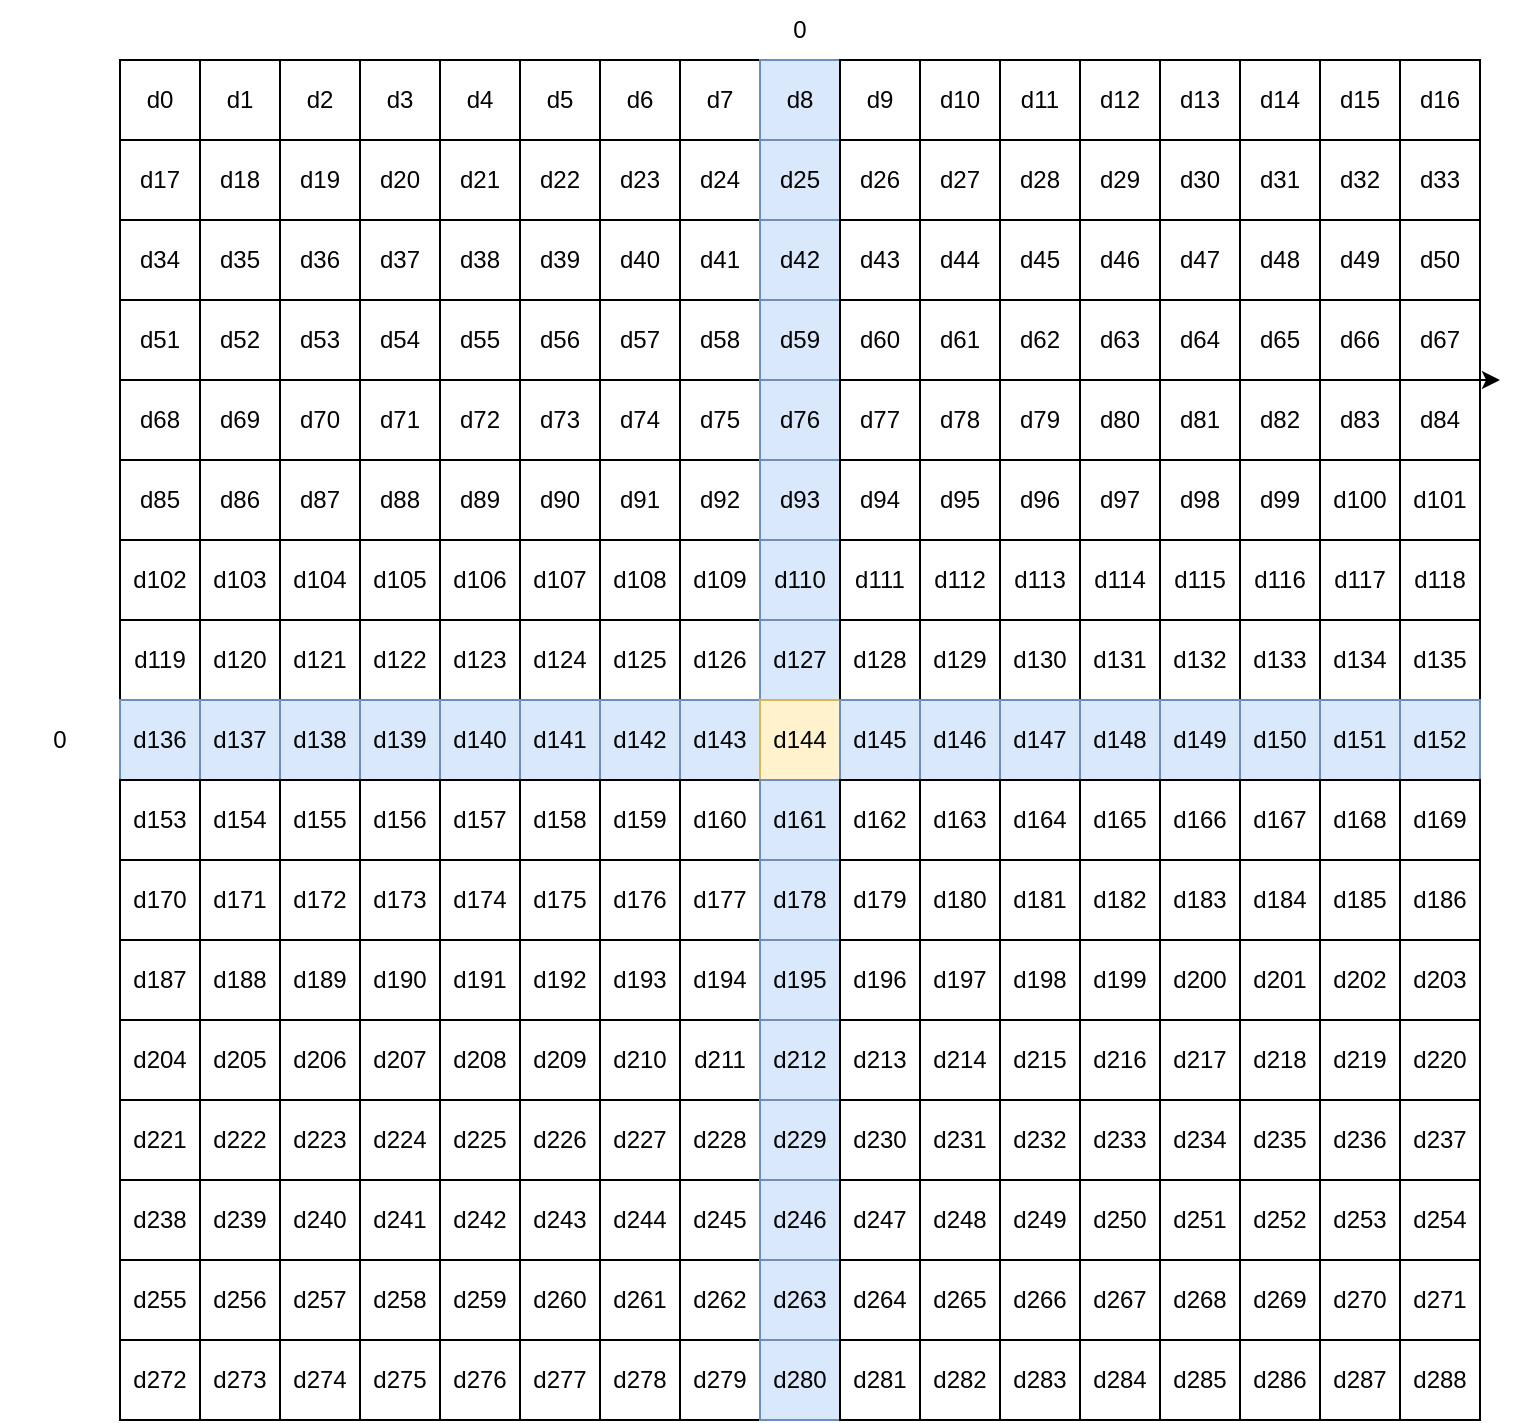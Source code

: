 <mxfile version="25.0.3">
  <diagram name="Page-1" id="iPAVqo4IfgyTHAS5-9vC">
    <mxGraphModel dx="712" dy="765" grid="1" gridSize="10" guides="1" tooltips="1" connect="1" arrows="1" fold="1" page="1" pageScale="1" pageWidth="850" pageHeight="1100" math="0" shadow="0">
      <root>
        <mxCell id="0" />
        <mxCell id="1" parent="0" />
        <mxCell id="4JpqzVYgigg34PEvqqd3-3" value="d0" style="rounded=0;whiteSpace=wrap;html=1;container=0;" vertex="1" parent="1">
          <mxGeometry x="1160" y="360" width="40" height="40" as="geometry" />
        </mxCell>
        <mxCell id="4JpqzVYgigg34PEvqqd3-4" value="d1" style="rounded=0;whiteSpace=wrap;html=1;container=0;" vertex="1" parent="1">
          <mxGeometry x="1200" y="360" width="40" height="40" as="geometry" />
        </mxCell>
        <mxCell id="4JpqzVYgigg34PEvqqd3-5" value="d2" style="rounded=0;whiteSpace=wrap;html=1;container=0;" vertex="1" parent="1">
          <mxGeometry x="1240" y="360" width="40" height="40" as="geometry" />
        </mxCell>
        <mxCell id="4JpqzVYgigg34PEvqqd3-6" value="d3" style="rounded=0;whiteSpace=wrap;html=1;container=0;" vertex="1" parent="1">
          <mxGeometry x="1280" y="360" width="40" height="40" as="geometry" />
        </mxCell>
        <mxCell id="4JpqzVYgigg34PEvqqd3-7" value="d4" style="rounded=0;whiteSpace=wrap;html=1;container=0;" vertex="1" parent="1">
          <mxGeometry x="1320" y="360" width="40" height="40" as="geometry" />
        </mxCell>
        <mxCell id="4JpqzVYgigg34PEvqqd3-8" value="d5" style="rounded=0;whiteSpace=wrap;html=1;container=0;" vertex="1" parent="1">
          <mxGeometry x="1360" y="360" width="40" height="40" as="geometry" />
        </mxCell>
        <mxCell id="4JpqzVYgigg34PEvqqd3-9" value="d6" style="rounded=0;whiteSpace=wrap;html=1;container=0;" vertex="1" parent="1">
          <mxGeometry x="1400" y="360" width="40" height="40" as="geometry" />
        </mxCell>
        <mxCell id="4JpqzVYgigg34PEvqqd3-10" value="d7" style="rounded=0;whiteSpace=wrap;html=1;container=0;" vertex="1" parent="1">
          <mxGeometry x="1440" y="360" width="40" height="40" as="geometry" />
        </mxCell>
        <mxCell id="4JpqzVYgigg34PEvqqd3-11" value="d8" style="rounded=0;whiteSpace=wrap;html=1;container=0;fillColor=#dae8fc;strokeColor=#6c8ebf;" vertex="1" parent="1">
          <mxGeometry x="1480" y="360" width="40" height="40" as="geometry" />
        </mxCell>
        <mxCell id="4JpqzVYgigg34PEvqqd3-12" value="d9" style="rounded=0;whiteSpace=wrap;html=1;container=0;" vertex="1" parent="1">
          <mxGeometry x="1520" y="360" width="40" height="40" as="geometry" />
        </mxCell>
        <mxCell id="4JpqzVYgigg34PEvqqd3-13" value="d10" style="rounded=0;whiteSpace=wrap;html=1;container=0;" vertex="1" parent="1">
          <mxGeometry x="1560" y="360" width="40" height="40" as="geometry" />
        </mxCell>
        <mxCell id="4JpqzVYgigg34PEvqqd3-14" value="d11" style="rounded=0;whiteSpace=wrap;html=1;container=0;" vertex="1" parent="1">
          <mxGeometry x="1600" y="360" width="40" height="40" as="geometry" />
        </mxCell>
        <mxCell id="4JpqzVYgigg34PEvqqd3-15" value="d12" style="rounded=0;whiteSpace=wrap;html=1;container=0;" vertex="1" parent="1">
          <mxGeometry x="1640" y="360" width="40" height="40" as="geometry" />
        </mxCell>
        <mxCell id="4JpqzVYgigg34PEvqqd3-16" value="d13" style="rounded=0;whiteSpace=wrap;html=1;container=0;" vertex="1" parent="1">
          <mxGeometry x="1680" y="360" width="40" height="40" as="geometry" />
        </mxCell>
        <mxCell id="4JpqzVYgigg34PEvqqd3-17" value="d14" style="rounded=0;whiteSpace=wrap;html=1;container=0;" vertex="1" parent="1">
          <mxGeometry x="1720" y="360" width="40" height="40" as="geometry" />
        </mxCell>
        <mxCell id="4JpqzVYgigg34PEvqqd3-18" value="d15" style="rounded=0;whiteSpace=wrap;html=1;container=0;" vertex="1" parent="1">
          <mxGeometry x="1760" y="360" width="40" height="40" as="geometry" />
        </mxCell>
        <mxCell id="4JpqzVYgigg34PEvqqd3-19" value="d16" style="rounded=0;whiteSpace=wrap;html=1;container=0;" vertex="1" parent="1">
          <mxGeometry x="1800" y="360" width="40" height="40" as="geometry" />
        </mxCell>
        <mxCell id="4JpqzVYgigg34PEvqqd3-20" value="d17" style="rounded=0;whiteSpace=wrap;html=1;container=0;" vertex="1" parent="1">
          <mxGeometry x="1160" y="400" width="40" height="40" as="geometry" />
        </mxCell>
        <mxCell id="4JpqzVYgigg34PEvqqd3-21" value="d18" style="rounded=0;whiteSpace=wrap;html=1;container=0;" vertex="1" parent="1">
          <mxGeometry x="1200" y="400" width="40" height="40" as="geometry" />
        </mxCell>
        <mxCell id="4JpqzVYgigg34PEvqqd3-22" value="d19" style="rounded=0;whiteSpace=wrap;html=1;container=0;" vertex="1" parent="1">
          <mxGeometry x="1240" y="400" width="40" height="40" as="geometry" />
        </mxCell>
        <mxCell id="4JpqzVYgigg34PEvqqd3-23" value="d20" style="rounded=0;whiteSpace=wrap;html=1;container=0;" vertex="1" parent="1">
          <mxGeometry x="1280" y="400" width="40" height="40" as="geometry" />
        </mxCell>
        <mxCell id="4JpqzVYgigg34PEvqqd3-24" value="d21" style="rounded=0;whiteSpace=wrap;html=1;container=0;" vertex="1" parent="1">
          <mxGeometry x="1320" y="400" width="40" height="40" as="geometry" />
        </mxCell>
        <mxCell id="4JpqzVYgigg34PEvqqd3-25" value="d22" style="rounded=0;whiteSpace=wrap;html=1;container=0;" vertex="1" parent="1">
          <mxGeometry x="1360" y="400" width="40" height="40" as="geometry" />
        </mxCell>
        <mxCell id="4JpqzVYgigg34PEvqqd3-26" value="d23" style="rounded=0;whiteSpace=wrap;html=1;container=0;" vertex="1" parent="1">
          <mxGeometry x="1400" y="400" width="40" height="40" as="geometry" />
        </mxCell>
        <mxCell id="4JpqzVYgigg34PEvqqd3-27" value="d24" style="rounded=0;whiteSpace=wrap;html=1;container=0;" vertex="1" parent="1">
          <mxGeometry x="1440" y="400" width="40" height="40" as="geometry" />
        </mxCell>
        <mxCell id="4JpqzVYgigg34PEvqqd3-28" value="d25" style="rounded=0;whiteSpace=wrap;html=1;container=0;fillColor=#dae8fc;strokeColor=#6c8ebf;" vertex="1" parent="1">
          <mxGeometry x="1480" y="400" width="40" height="40" as="geometry" />
        </mxCell>
        <mxCell id="4JpqzVYgigg34PEvqqd3-29" value="d26" style="rounded=0;whiteSpace=wrap;html=1;container=0;" vertex="1" parent="1">
          <mxGeometry x="1520" y="400" width="40" height="40" as="geometry" />
        </mxCell>
        <mxCell id="4JpqzVYgigg34PEvqqd3-30" value="d27" style="rounded=0;whiteSpace=wrap;html=1;container=0;" vertex="1" parent="1">
          <mxGeometry x="1560" y="400" width="40" height="40" as="geometry" />
        </mxCell>
        <mxCell id="4JpqzVYgigg34PEvqqd3-31" value="d28" style="rounded=0;whiteSpace=wrap;html=1;container=0;" vertex="1" parent="1">
          <mxGeometry x="1600" y="400" width="40" height="40" as="geometry" />
        </mxCell>
        <mxCell id="4JpqzVYgigg34PEvqqd3-32" value="d29" style="rounded=0;whiteSpace=wrap;html=1;container=0;" vertex="1" parent="1">
          <mxGeometry x="1640" y="400" width="40" height="40" as="geometry" />
        </mxCell>
        <mxCell id="4JpqzVYgigg34PEvqqd3-33" value="d30" style="rounded=0;whiteSpace=wrap;html=1;container=0;" vertex="1" parent="1">
          <mxGeometry x="1680" y="400" width="40" height="40" as="geometry" />
        </mxCell>
        <mxCell id="4JpqzVYgigg34PEvqqd3-34" value="d31" style="rounded=0;whiteSpace=wrap;html=1;container=0;" vertex="1" parent="1">
          <mxGeometry x="1720" y="400" width="40" height="40" as="geometry" />
        </mxCell>
        <mxCell id="4JpqzVYgigg34PEvqqd3-35" value="d32" style="rounded=0;whiteSpace=wrap;html=1;container=0;" vertex="1" parent="1">
          <mxGeometry x="1760" y="400" width="40" height="40" as="geometry" />
        </mxCell>
        <mxCell id="4JpqzVYgigg34PEvqqd3-36" value="d33" style="rounded=0;whiteSpace=wrap;html=1;container=0;" vertex="1" parent="1">
          <mxGeometry x="1800" y="400" width="40" height="40" as="geometry" />
        </mxCell>
        <mxCell id="4JpqzVYgigg34PEvqqd3-37" value="d34" style="rounded=0;whiteSpace=wrap;html=1;container=0;" vertex="1" parent="1">
          <mxGeometry x="1160" y="440" width="40" height="40" as="geometry" />
        </mxCell>
        <mxCell id="4JpqzVYgigg34PEvqqd3-38" value="d35" style="rounded=0;whiteSpace=wrap;html=1;container=0;" vertex="1" parent="1">
          <mxGeometry x="1200" y="440" width="40" height="40" as="geometry" />
        </mxCell>
        <mxCell id="4JpqzVYgigg34PEvqqd3-39" value="d36" style="rounded=0;whiteSpace=wrap;html=1;container=0;" vertex="1" parent="1">
          <mxGeometry x="1240" y="440" width="40" height="40" as="geometry" />
        </mxCell>
        <mxCell id="4JpqzVYgigg34PEvqqd3-40" value="d37" style="rounded=0;whiteSpace=wrap;html=1;container=0;" vertex="1" parent="1">
          <mxGeometry x="1280" y="440" width="40" height="40" as="geometry" />
        </mxCell>
        <mxCell id="4JpqzVYgigg34PEvqqd3-41" value="d38" style="rounded=0;whiteSpace=wrap;html=1;container=0;" vertex="1" parent="1">
          <mxGeometry x="1320" y="440" width="40" height="40" as="geometry" />
        </mxCell>
        <mxCell id="4JpqzVYgigg34PEvqqd3-42" value="d39" style="rounded=0;whiteSpace=wrap;html=1;container=0;" vertex="1" parent="1">
          <mxGeometry x="1360" y="440" width="40" height="40" as="geometry" />
        </mxCell>
        <mxCell id="4JpqzVYgigg34PEvqqd3-43" value="d40" style="rounded=0;whiteSpace=wrap;html=1;container=0;" vertex="1" parent="1">
          <mxGeometry x="1400" y="440" width="40" height="40" as="geometry" />
        </mxCell>
        <mxCell id="4JpqzVYgigg34PEvqqd3-44" value="d41" style="rounded=0;whiteSpace=wrap;html=1;container=0;" vertex="1" parent="1">
          <mxGeometry x="1440" y="440" width="40" height="40" as="geometry" />
        </mxCell>
        <mxCell id="4JpqzVYgigg34PEvqqd3-45" value="d42" style="rounded=0;whiteSpace=wrap;html=1;container=0;fillColor=#dae8fc;strokeColor=#6c8ebf;" vertex="1" parent="1">
          <mxGeometry x="1480" y="440" width="40" height="40" as="geometry" />
        </mxCell>
        <mxCell id="4JpqzVYgigg34PEvqqd3-46" value="d43" style="rounded=0;whiteSpace=wrap;html=1;container=0;" vertex="1" parent="1">
          <mxGeometry x="1520" y="440" width="40" height="40" as="geometry" />
        </mxCell>
        <mxCell id="4JpqzVYgigg34PEvqqd3-47" value="d44" style="rounded=0;whiteSpace=wrap;html=1;container=0;" vertex="1" parent="1">
          <mxGeometry x="1560" y="440" width="40" height="40" as="geometry" />
        </mxCell>
        <mxCell id="4JpqzVYgigg34PEvqqd3-48" value="d45" style="rounded=0;whiteSpace=wrap;html=1;container=0;" vertex="1" parent="1">
          <mxGeometry x="1600" y="440" width="40" height="40" as="geometry" />
        </mxCell>
        <mxCell id="4JpqzVYgigg34PEvqqd3-49" value="d46" style="rounded=0;whiteSpace=wrap;html=1;container=0;" vertex="1" parent="1">
          <mxGeometry x="1640" y="440" width="40" height="40" as="geometry" />
        </mxCell>
        <mxCell id="4JpqzVYgigg34PEvqqd3-50" value="d47" style="rounded=0;whiteSpace=wrap;html=1;container=0;" vertex="1" parent="1">
          <mxGeometry x="1680" y="440" width="40" height="40" as="geometry" />
        </mxCell>
        <mxCell id="4JpqzVYgigg34PEvqqd3-51" value="d48" style="rounded=0;whiteSpace=wrap;html=1;container=0;" vertex="1" parent="1">
          <mxGeometry x="1720" y="440" width="40" height="40" as="geometry" />
        </mxCell>
        <mxCell id="4JpqzVYgigg34PEvqqd3-52" value="d49" style="rounded=0;whiteSpace=wrap;html=1;container=0;" vertex="1" parent="1">
          <mxGeometry x="1760" y="440" width="40" height="40" as="geometry" />
        </mxCell>
        <mxCell id="4JpqzVYgigg34PEvqqd3-53" value="d50" style="rounded=0;whiteSpace=wrap;html=1;container=0;" vertex="1" parent="1">
          <mxGeometry x="1800" y="440" width="40" height="40" as="geometry" />
        </mxCell>
        <mxCell id="4JpqzVYgigg34PEvqqd3-54" value="d51" style="rounded=0;whiteSpace=wrap;html=1;container=0;" vertex="1" parent="1">
          <mxGeometry x="1160" y="480" width="40" height="40" as="geometry" />
        </mxCell>
        <mxCell id="4JpqzVYgigg34PEvqqd3-55" value="d52" style="rounded=0;whiteSpace=wrap;html=1;container=0;" vertex="1" parent="1">
          <mxGeometry x="1200" y="480" width="40" height="40" as="geometry" />
        </mxCell>
        <mxCell id="4JpqzVYgigg34PEvqqd3-56" value="d53" style="rounded=0;whiteSpace=wrap;html=1;container=0;" vertex="1" parent="1">
          <mxGeometry x="1240" y="480" width="40" height="40" as="geometry" />
        </mxCell>
        <mxCell id="4JpqzVYgigg34PEvqqd3-57" value="d54" style="rounded=0;whiteSpace=wrap;html=1;container=0;" vertex="1" parent="1">
          <mxGeometry x="1280" y="480" width="40" height="40" as="geometry" />
        </mxCell>
        <mxCell id="4JpqzVYgigg34PEvqqd3-58" value="d55" style="rounded=0;whiteSpace=wrap;html=1;container=0;" vertex="1" parent="1">
          <mxGeometry x="1320" y="480" width="40" height="40" as="geometry" />
        </mxCell>
        <mxCell id="4JpqzVYgigg34PEvqqd3-59" value="d56" style="rounded=0;whiteSpace=wrap;html=1;container=0;" vertex="1" parent="1">
          <mxGeometry x="1360" y="480" width="40" height="40" as="geometry" />
        </mxCell>
        <mxCell id="4JpqzVYgigg34PEvqqd3-60" value="d57" style="rounded=0;whiteSpace=wrap;html=1;container=0;" vertex="1" parent="1">
          <mxGeometry x="1400" y="480" width="40" height="40" as="geometry" />
        </mxCell>
        <mxCell id="4JpqzVYgigg34PEvqqd3-61" value="d58" style="rounded=0;whiteSpace=wrap;html=1;container=0;" vertex="1" parent="1">
          <mxGeometry x="1440" y="480" width="40" height="40" as="geometry" />
        </mxCell>
        <mxCell id="4JpqzVYgigg34PEvqqd3-62" value="d59" style="rounded=0;whiteSpace=wrap;html=1;container=0;fillColor=#dae8fc;strokeColor=#6c8ebf;" vertex="1" parent="1">
          <mxGeometry x="1480" y="480" width="40" height="40" as="geometry" />
        </mxCell>
        <mxCell id="4JpqzVYgigg34PEvqqd3-63" value="d60" style="rounded=0;whiteSpace=wrap;html=1;container=0;" vertex="1" parent="1">
          <mxGeometry x="1520" y="480" width="40" height="40" as="geometry" />
        </mxCell>
        <mxCell id="4JpqzVYgigg34PEvqqd3-64" value="d61" style="rounded=0;whiteSpace=wrap;html=1;container=0;" vertex="1" parent="1">
          <mxGeometry x="1560" y="480" width="40" height="40" as="geometry" />
        </mxCell>
        <mxCell id="4JpqzVYgigg34PEvqqd3-65" value="d62" style="rounded=0;whiteSpace=wrap;html=1;container=0;" vertex="1" parent="1">
          <mxGeometry x="1600" y="480" width="40" height="40" as="geometry" />
        </mxCell>
        <mxCell id="4JpqzVYgigg34PEvqqd3-66" value="d63" style="rounded=0;whiteSpace=wrap;html=1;container=0;" vertex="1" parent="1">
          <mxGeometry x="1640" y="480" width="40" height="40" as="geometry" />
        </mxCell>
        <mxCell id="4JpqzVYgigg34PEvqqd3-67" value="d64" style="rounded=0;whiteSpace=wrap;html=1;container=0;" vertex="1" parent="1">
          <mxGeometry x="1680" y="480" width="40" height="40" as="geometry" />
        </mxCell>
        <mxCell id="4JpqzVYgigg34PEvqqd3-68" value="d65" style="rounded=0;whiteSpace=wrap;html=1;container=0;" vertex="1" parent="1">
          <mxGeometry x="1720" y="480" width="40" height="40" as="geometry" />
        </mxCell>
        <mxCell id="4JpqzVYgigg34PEvqqd3-69" value="d66" style="rounded=0;whiteSpace=wrap;html=1;container=0;" vertex="1" parent="1">
          <mxGeometry x="1760" y="480" width="40" height="40" as="geometry" />
        </mxCell>
        <mxCell id="4JpqzVYgigg34PEvqqd3-70" value="d67" style="rounded=0;whiteSpace=wrap;html=1;container=0;" vertex="1" parent="1">
          <mxGeometry x="1800" y="480" width="40" height="40" as="geometry" />
        </mxCell>
        <mxCell id="4JpqzVYgigg34PEvqqd3-71" value="d68" style="rounded=0;whiteSpace=wrap;html=1;container=0;" vertex="1" parent="1">
          <mxGeometry x="1160" y="520" width="40" height="40" as="geometry" />
        </mxCell>
        <mxCell id="4JpqzVYgigg34PEvqqd3-72" value="d69" style="rounded=0;whiteSpace=wrap;html=1;container=0;" vertex="1" parent="1">
          <mxGeometry x="1200" y="520" width="40" height="40" as="geometry" />
        </mxCell>
        <mxCell id="4JpqzVYgigg34PEvqqd3-73" value="d70" style="rounded=0;whiteSpace=wrap;html=1;container=0;" vertex="1" parent="1">
          <mxGeometry x="1240" y="520" width="40" height="40" as="geometry" />
        </mxCell>
        <mxCell id="4JpqzVYgigg34PEvqqd3-74" value="d71" style="rounded=0;whiteSpace=wrap;html=1;container=0;" vertex="1" parent="1">
          <mxGeometry x="1280" y="520" width="40" height="40" as="geometry" />
        </mxCell>
        <mxCell id="4JpqzVYgigg34PEvqqd3-75" value="d72" style="rounded=0;whiteSpace=wrap;html=1;container=0;" vertex="1" parent="1">
          <mxGeometry x="1320" y="520" width="40" height="40" as="geometry" />
        </mxCell>
        <mxCell id="4JpqzVYgigg34PEvqqd3-76" value="d73" style="rounded=0;whiteSpace=wrap;html=1;container=0;" vertex="1" parent="1">
          <mxGeometry x="1360" y="520" width="40" height="40" as="geometry" />
        </mxCell>
        <mxCell id="4JpqzVYgigg34PEvqqd3-77" value="d74" style="rounded=0;whiteSpace=wrap;html=1;container=0;" vertex="1" parent="1">
          <mxGeometry x="1400" y="520" width="40" height="40" as="geometry" />
        </mxCell>
        <mxCell id="4JpqzVYgigg34PEvqqd3-78" value="d75" style="rounded=0;whiteSpace=wrap;html=1;container=0;" vertex="1" parent="1">
          <mxGeometry x="1440" y="520" width="40" height="40" as="geometry" />
        </mxCell>
        <mxCell id="4JpqzVYgigg34PEvqqd3-79" value="d76" style="rounded=0;whiteSpace=wrap;html=1;container=0;fillColor=#dae8fc;strokeColor=#6c8ebf;" vertex="1" parent="1">
          <mxGeometry x="1480" y="520" width="40" height="40" as="geometry" />
        </mxCell>
        <mxCell id="4JpqzVYgigg34PEvqqd3-80" value="d77" style="rounded=0;whiteSpace=wrap;html=1;container=0;" vertex="1" parent="1">
          <mxGeometry x="1520" y="520" width="40" height="40" as="geometry" />
        </mxCell>
        <mxCell id="4JpqzVYgigg34PEvqqd3-81" value="d78" style="rounded=0;whiteSpace=wrap;html=1;container=0;" vertex="1" parent="1">
          <mxGeometry x="1560" y="520" width="40" height="40" as="geometry" />
        </mxCell>
        <mxCell id="4JpqzVYgigg34PEvqqd3-82" value="d79" style="rounded=0;whiteSpace=wrap;html=1;container=0;" vertex="1" parent="1">
          <mxGeometry x="1600" y="520" width="40" height="40" as="geometry" />
        </mxCell>
        <mxCell id="4JpqzVYgigg34PEvqqd3-83" value="d80" style="rounded=0;whiteSpace=wrap;html=1;container=0;" vertex="1" parent="1">
          <mxGeometry x="1640" y="520" width="40" height="40" as="geometry" />
        </mxCell>
        <mxCell id="4JpqzVYgigg34PEvqqd3-84" value="d81" style="rounded=0;whiteSpace=wrap;html=1;container=0;" vertex="1" parent="1">
          <mxGeometry x="1680" y="520" width="40" height="40" as="geometry" />
        </mxCell>
        <mxCell id="4JpqzVYgigg34PEvqqd3-85" value="d82" style="rounded=0;whiteSpace=wrap;html=1;container=0;" vertex="1" parent="1">
          <mxGeometry x="1720" y="520" width="40" height="40" as="geometry" />
        </mxCell>
        <mxCell id="4JpqzVYgigg34PEvqqd3-86" value="d83" style="rounded=0;whiteSpace=wrap;html=1;container=0;" vertex="1" parent="1">
          <mxGeometry x="1760" y="520" width="40" height="40" as="geometry" />
        </mxCell>
        <mxCell id="4JpqzVYgigg34PEvqqd3-294" style="edgeStyle=orthogonalEdgeStyle;rounded=0;orthogonalLoop=1;jettySize=auto;html=1;exitX=1;exitY=0;exitDx=0;exitDy=0;" edge="1" parent="1" source="4JpqzVYgigg34PEvqqd3-87">
          <mxGeometry relative="1" as="geometry">
            <mxPoint x="1850" y="520" as="targetPoint" />
          </mxGeometry>
        </mxCell>
        <mxCell id="4JpqzVYgigg34PEvqqd3-87" value="d84" style="rounded=0;whiteSpace=wrap;html=1;container=0;" vertex="1" parent="1">
          <mxGeometry x="1800" y="520" width="40" height="40" as="geometry" />
        </mxCell>
        <mxCell id="4JpqzVYgigg34PEvqqd3-88" value="d85" style="rounded=0;whiteSpace=wrap;html=1;container=0;" vertex="1" parent="1">
          <mxGeometry x="1160" y="560" width="40" height="40" as="geometry" />
        </mxCell>
        <mxCell id="4JpqzVYgigg34PEvqqd3-89" value="d86" style="rounded=0;whiteSpace=wrap;html=1;container=0;" vertex="1" parent="1">
          <mxGeometry x="1200" y="560" width="40" height="40" as="geometry" />
        </mxCell>
        <mxCell id="4JpqzVYgigg34PEvqqd3-90" value="d87" style="rounded=0;whiteSpace=wrap;html=1;container=0;" vertex="1" parent="1">
          <mxGeometry x="1240" y="560" width="40" height="40" as="geometry" />
        </mxCell>
        <mxCell id="4JpqzVYgigg34PEvqqd3-91" value="d88" style="rounded=0;whiteSpace=wrap;html=1;container=0;" vertex="1" parent="1">
          <mxGeometry x="1280" y="560" width="40" height="40" as="geometry" />
        </mxCell>
        <mxCell id="4JpqzVYgigg34PEvqqd3-92" value="d89" style="rounded=0;whiteSpace=wrap;html=1;container=0;" vertex="1" parent="1">
          <mxGeometry x="1320" y="560" width="40" height="40" as="geometry" />
        </mxCell>
        <mxCell id="4JpqzVYgigg34PEvqqd3-93" value="d90" style="rounded=0;whiteSpace=wrap;html=1;container=0;" vertex="1" parent="1">
          <mxGeometry x="1360" y="560" width="40" height="40" as="geometry" />
        </mxCell>
        <mxCell id="4JpqzVYgigg34PEvqqd3-94" value="d91" style="rounded=0;whiteSpace=wrap;html=1;container=0;" vertex="1" parent="1">
          <mxGeometry x="1400" y="560" width="40" height="40" as="geometry" />
        </mxCell>
        <mxCell id="4JpqzVYgigg34PEvqqd3-95" value="d92" style="rounded=0;whiteSpace=wrap;html=1;container=0;" vertex="1" parent="1">
          <mxGeometry x="1440" y="560" width="40" height="40" as="geometry" />
        </mxCell>
        <mxCell id="4JpqzVYgigg34PEvqqd3-96" value="d93" style="rounded=0;whiteSpace=wrap;html=1;container=0;fillColor=#dae8fc;strokeColor=#6c8ebf;" vertex="1" parent="1">
          <mxGeometry x="1480" y="560" width="40" height="40" as="geometry" />
        </mxCell>
        <mxCell id="4JpqzVYgigg34PEvqqd3-97" value="d94" style="rounded=0;whiteSpace=wrap;html=1;container=0;" vertex="1" parent="1">
          <mxGeometry x="1520" y="560" width="40" height="40" as="geometry" />
        </mxCell>
        <mxCell id="4JpqzVYgigg34PEvqqd3-98" value="d95" style="rounded=0;whiteSpace=wrap;html=1;container=0;" vertex="1" parent="1">
          <mxGeometry x="1560" y="560" width="40" height="40" as="geometry" />
        </mxCell>
        <mxCell id="4JpqzVYgigg34PEvqqd3-99" value="d96" style="rounded=0;whiteSpace=wrap;html=1;container=0;" vertex="1" parent="1">
          <mxGeometry x="1600" y="560" width="40" height="40" as="geometry" />
        </mxCell>
        <mxCell id="4JpqzVYgigg34PEvqqd3-100" value="d97" style="rounded=0;whiteSpace=wrap;html=1;container=0;" vertex="1" parent="1">
          <mxGeometry x="1640" y="560" width="40" height="40" as="geometry" />
        </mxCell>
        <mxCell id="4JpqzVYgigg34PEvqqd3-101" value="d98" style="rounded=0;whiteSpace=wrap;html=1;container=0;" vertex="1" parent="1">
          <mxGeometry x="1680" y="560" width="40" height="40" as="geometry" />
        </mxCell>
        <mxCell id="4JpqzVYgigg34PEvqqd3-102" value="d99" style="rounded=0;whiteSpace=wrap;html=1;container=0;" vertex="1" parent="1">
          <mxGeometry x="1720" y="560" width="40" height="40" as="geometry" />
        </mxCell>
        <mxCell id="4JpqzVYgigg34PEvqqd3-103" value="d100" style="rounded=0;whiteSpace=wrap;html=1;container=0;" vertex="1" parent="1">
          <mxGeometry x="1760" y="560" width="40" height="40" as="geometry" />
        </mxCell>
        <mxCell id="4JpqzVYgigg34PEvqqd3-104" value="d101" style="rounded=0;whiteSpace=wrap;html=1;container=0;" vertex="1" parent="1">
          <mxGeometry x="1800" y="560" width="40" height="40" as="geometry" />
        </mxCell>
        <mxCell id="4JpqzVYgigg34PEvqqd3-105" value="d102" style="rounded=0;whiteSpace=wrap;html=1;container=0;" vertex="1" parent="1">
          <mxGeometry x="1160" y="600" width="40" height="40" as="geometry" />
        </mxCell>
        <mxCell id="4JpqzVYgigg34PEvqqd3-106" value="d103" style="rounded=0;whiteSpace=wrap;html=1;container=0;" vertex="1" parent="1">
          <mxGeometry x="1200" y="600" width="40" height="40" as="geometry" />
        </mxCell>
        <mxCell id="4JpqzVYgigg34PEvqqd3-107" value="d104" style="rounded=0;whiteSpace=wrap;html=1;container=0;" vertex="1" parent="1">
          <mxGeometry x="1240" y="600" width="40" height="40" as="geometry" />
        </mxCell>
        <mxCell id="4JpqzVYgigg34PEvqqd3-108" value="d105" style="rounded=0;whiteSpace=wrap;html=1;container=0;" vertex="1" parent="1">
          <mxGeometry x="1280" y="600" width="40" height="40" as="geometry" />
        </mxCell>
        <mxCell id="4JpqzVYgigg34PEvqqd3-109" value="d106" style="rounded=0;whiteSpace=wrap;html=1;container=0;" vertex="1" parent="1">
          <mxGeometry x="1320" y="600" width="40" height="40" as="geometry" />
        </mxCell>
        <mxCell id="4JpqzVYgigg34PEvqqd3-110" value="d107" style="rounded=0;whiteSpace=wrap;html=1;container=0;" vertex="1" parent="1">
          <mxGeometry x="1360" y="600" width="40" height="40" as="geometry" />
        </mxCell>
        <mxCell id="4JpqzVYgigg34PEvqqd3-111" value="d108" style="rounded=0;whiteSpace=wrap;html=1;container=0;" vertex="1" parent="1">
          <mxGeometry x="1400" y="600" width="40" height="40" as="geometry" />
        </mxCell>
        <mxCell id="4JpqzVYgigg34PEvqqd3-112" value="d109" style="rounded=0;whiteSpace=wrap;html=1;container=0;" vertex="1" parent="1">
          <mxGeometry x="1440" y="600" width="40" height="40" as="geometry" />
        </mxCell>
        <mxCell id="4JpqzVYgigg34PEvqqd3-113" value="d110" style="rounded=0;whiteSpace=wrap;html=1;container=0;fillColor=#dae8fc;strokeColor=#6c8ebf;" vertex="1" parent="1">
          <mxGeometry x="1480" y="600" width="40" height="40" as="geometry" />
        </mxCell>
        <mxCell id="4JpqzVYgigg34PEvqqd3-114" value="d111" style="rounded=0;whiteSpace=wrap;html=1;container=0;" vertex="1" parent="1">
          <mxGeometry x="1520" y="600" width="40" height="40" as="geometry" />
        </mxCell>
        <mxCell id="4JpqzVYgigg34PEvqqd3-115" value="d112" style="rounded=0;whiteSpace=wrap;html=1;container=0;" vertex="1" parent="1">
          <mxGeometry x="1560" y="600" width="40" height="40" as="geometry" />
        </mxCell>
        <mxCell id="4JpqzVYgigg34PEvqqd3-116" value="d113" style="rounded=0;whiteSpace=wrap;html=1;container=0;" vertex="1" parent="1">
          <mxGeometry x="1600" y="600" width="40" height="40" as="geometry" />
        </mxCell>
        <mxCell id="4JpqzVYgigg34PEvqqd3-117" value="d114" style="rounded=0;whiteSpace=wrap;html=1;container=0;" vertex="1" parent="1">
          <mxGeometry x="1640" y="600" width="40" height="40" as="geometry" />
        </mxCell>
        <mxCell id="4JpqzVYgigg34PEvqqd3-118" value="d115" style="rounded=0;whiteSpace=wrap;html=1;container=0;" vertex="1" parent="1">
          <mxGeometry x="1680" y="600" width="40" height="40" as="geometry" />
        </mxCell>
        <mxCell id="4JpqzVYgigg34PEvqqd3-119" value="d116" style="rounded=0;whiteSpace=wrap;html=1;container=0;" vertex="1" parent="1">
          <mxGeometry x="1720" y="600" width="40" height="40" as="geometry" />
        </mxCell>
        <mxCell id="4JpqzVYgigg34PEvqqd3-120" value="d117" style="rounded=0;whiteSpace=wrap;html=1;container=0;" vertex="1" parent="1">
          <mxGeometry x="1760" y="600" width="40" height="40" as="geometry" />
        </mxCell>
        <mxCell id="4JpqzVYgigg34PEvqqd3-121" value="d118" style="rounded=0;whiteSpace=wrap;html=1;container=0;" vertex="1" parent="1">
          <mxGeometry x="1800" y="600" width="40" height="40" as="geometry" />
        </mxCell>
        <mxCell id="4JpqzVYgigg34PEvqqd3-122" value="d119" style="rounded=0;whiteSpace=wrap;html=1;container=0;" vertex="1" parent="1">
          <mxGeometry x="1160" y="640" width="40" height="40" as="geometry" />
        </mxCell>
        <mxCell id="4JpqzVYgigg34PEvqqd3-123" value="d120" style="rounded=0;whiteSpace=wrap;html=1;container=0;" vertex="1" parent="1">
          <mxGeometry x="1200" y="640" width="40" height="40" as="geometry" />
        </mxCell>
        <mxCell id="4JpqzVYgigg34PEvqqd3-124" value="d121" style="rounded=0;whiteSpace=wrap;html=1;container=0;" vertex="1" parent="1">
          <mxGeometry x="1240" y="640" width="40" height="40" as="geometry" />
        </mxCell>
        <mxCell id="4JpqzVYgigg34PEvqqd3-125" value="d122" style="rounded=0;whiteSpace=wrap;html=1;container=0;" vertex="1" parent="1">
          <mxGeometry x="1280" y="640" width="40" height="40" as="geometry" />
        </mxCell>
        <mxCell id="4JpqzVYgigg34PEvqqd3-126" value="d123" style="rounded=0;whiteSpace=wrap;html=1;container=0;" vertex="1" parent="1">
          <mxGeometry x="1320" y="640" width="40" height="40" as="geometry" />
        </mxCell>
        <mxCell id="4JpqzVYgigg34PEvqqd3-127" value="d124" style="rounded=0;whiteSpace=wrap;html=1;container=0;" vertex="1" parent="1">
          <mxGeometry x="1360" y="640" width="40" height="40" as="geometry" />
        </mxCell>
        <mxCell id="4JpqzVYgigg34PEvqqd3-128" value="d125" style="rounded=0;whiteSpace=wrap;html=1;container=0;" vertex="1" parent="1">
          <mxGeometry x="1400" y="640" width="40" height="40" as="geometry" />
        </mxCell>
        <mxCell id="4JpqzVYgigg34PEvqqd3-129" value="d126" style="rounded=0;whiteSpace=wrap;html=1;container=0;" vertex="1" parent="1">
          <mxGeometry x="1440" y="640" width="40" height="40" as="geometry" />
        </mxCell>
        <mxCell id="4JpqzVYgigg34PEvqqd3-130" value="d127" style="rounded=0;whiteSpace=wrap;html=1;container=0;fillColor=#dae8fc;strokeColor=#6c8ebf;" vertex="1" parent="1">
          <mxGeometry x="1480" y="640" width="40" height="40" as="geometry" />
        </mxCell>
        <mxCell id="4JpqzVYgigg34PEvqqd3-131" value="d128" style="rounded=0;whiteSpace=wrap;html=1;container=0;" vertex="1" parent="1">
          <mxGeometry x="1520" y="640" width="40" height="40" as="geometry" />
        </mxCell>
        <mxCell id="4JpqzVYgigg34PEvqqd3-132" value="d129" style="rounded=0;whiteSpace=wrap;html=1;container=0;" vertex="1" parent="1">
          <mxGeometry x="1560" y="640" width="40" height="40" as="geometry" />
        </mxCell>
        <mxCell id="4JpqzVYgigg34PEvqqd3-133" value="d130" style="rounded=0;whiteSpace=wrap;html=1;container=0;" vertex="1" parent="1">
          <mxGeometry x="1600" y="640" width="40" height="40" as="geometry" />
        </mxCell>
        <mxCell id="4JpqzVYgigg34PEvqqd3-134" value="d131" style="rounded=0;whiteSpace=wrap;html=1;container=0;" vertex="1" parent="1">
          <mxGeometry x="1640" y="640" width="40" height="40" as="geometry" />
        </mxCell>
        <mxCell id="4JpqzVYgigg34PEvqqd3-135" value="d132" style="rounded=0;whiteSpace=wrap;html=1;container=0;" vertex="1" parent="1">
          <mxGeometry x="1680" y="640" width="40" height="40" as="geometry" />
        </mxCell>
        <mxCell id="4JpqzVYgigg34PEvqqd3-136" value="d133" style="rounded=0;whiteSpace=wrap;html=1;container=0;" vertex="1" parent="1">
          <mxGeometry x="1720" y="640" width="40" height="40" as="geometry" />
        </mxCell>
        <mxCell id="4JpqzVYgigg34PEvqqd3-137" value="d134" style="rounded=0;whiteSpace=wrap;html=1;container=0;" vertex="1" parent="1">
          <mxGeometry x="1760" y="640" width="40" height="40" as="geometry" />
        </mxCell>
        <mxCell id="4JpqzVYgigg34PEvqqd3-138" value="d135" style="rounded=0;whiteSpace=wrap;html=1;container=0;" vertex="1" parent="1">
          <mxGeometry x="1800" y="640" width="40" height="40" as="geometry" />
        </mxCell>
        <mxCell id="4JpqzVYgigg34PEvqqd3-139" value="d136" style="rounded=0;whiteSpace=wrap;html=1;container=0;fillColor=#dae8fc;strokeColor=#6c8ebf;" vertex="1" parent="1">
          <mxGeometry x="1160" y="680" width="40" height="40" as="geometry" />
        </mxCell>
        <mxCell id="4JpqzVYgigg34PEvqqd3-140" value="d137" style="rounded=0;whiteSpace=wrap;html=1;container=0;fillColor=#dae8fc;strokeColor=#6c8ebf;" vertex="1" parent="1">
          <mxGeometry x="1200" y="680" width="40" height="40" as="geometry" />
        </mxCell>
        <mxCell id="4JpqzVYgigg34PEvqqd3-141" value="d138" style="rounded=0;whiteSpace=wrap;html=1;container=0;fillColor=#dae8fc;strokeColor=#6c8ebf;" vertex="1" parent="1">
          <mxGeometry x="1240" y="680" width="40" height="40" as="geometry" />
        </mxCell>
        <mxCell id="4JpqzVYgigg34PEvqqd3-142" value="d139" style="rounded=0;whiteSpace=wrap;html=1;container=0;fillColor=#dae8fc;strokeColor=#6c8ebf;" vertex="1" parent="1">
          <mxGeometry x="1280" y="680" width="40" height="40" as="geometry" />
        </mxCell>
        <mxCell id="4JpqzVYgigg34PEvqqd3-143" value="d140" style="rounded=0;whiteSpace=wrap;html=1;container=0;fillColor=#dae8fc;strokeColor=#6c8ebf;" vertex="1" parent="1">
          <mxGeometry x="1320" y="680" width="40" height="40" as="geometry" />
        </mxCell>
        <mxCell id="4JpqzVYgigg34PEvqqd3-144" value="d141" style="rounded=0;whiteSpace=wrap;html=1;container=0;fillColor=#dae8fc;strokeColor=#6c8ebf;" vertex="1" parent="1">
          <mxGeometry x="1360" y="680" width="40" height="40" as="geometry" />
        </mxCell>
        <mxCell id="4JpqzVYgigg34PEvqqd3-145" value="d142" style="rounded=0;whiteSpace=wrap;html=1;container=0;fillColor=#dae8fc;strokeColor=#6c8ebf;" vertex="1" parent="1">
          <mxGeometry x="1400" y="680" width="40" height="40" as="geometry" />
        </mxCell>
        <mxCell id="4JpqzVYgigg34PEvqqd3-146" value="d143" style="rounded=0;whiteSpace=wrap;html=1;container=0;fillColor=#dae8fc;strokeColor=#6c8ebf;" vertex="1" parent="1">
          <mxGeometry x="1440" y="680" width="40" height="40" as="geometry" />
        </mxCell>
        <mxCell id="4JpqzVYgigg34PEvqqd3-147" value="d144" style="rounded=0;whiteSpace=wrap;html=1;container=0;fillColor=#fff2cc;strokeColor=#d6b656;" vertex="1" parent="1">
          <mxGeometry x="1480" y="680" width="40" height="40" as="geometry" />
        </mxCell>
        <mxCell id="4JpqzVYgigg34PEvqqd3-148" value="d145" style="rounded=0;whiteSpace=wrap;html=1;container=0;fillColor=#dae8fc;strokeColor=#6c8ebf;" vertex="1" parent="1">
          <mxGeometry x="1520" y="680" width="40" height="40" as="geometry" />
        </mxCell>
        <mxCell id="4JpqzVYgigg34PEvqqd3-149" value="d146" style="rounded=0;whiteSpace=wrap;html=1;container=0;fillColor=#dae8fc;strokeColor=#6c8ebf;" vertex="1" parent="1">
          <mxGeometry x="1560" y="680" width="40" height="40" as="geometry" />
        </mxCell>
        <mxCell id="4JpqzVYgigg34PEvqqd3-150" value="d147" style="rounded=0;whiteSpace=wrap;html=1;container=0;fillColor=#dae8fc;strokeColor=#6c8ebf;" vertex="1" parent="1">
          <mxGeometry x="1600" y="680" width="40" height="40" as="geometry" />
        </mxCell>
        <mxCell id="4JpqzVYgigg34PEvqqd3-151" value="d148" style="rounded=0;whiteSpace=wrap;html=1;container=0;fillColor=#dae8fc;strokeColor=#6c8ebf;" vertex="1" parent="1">
          <mxGeometry x="1640" y="680" width="40" height="40" as="geometry" />
        </mxCell>
        <mxCell id="4JpqzVYgigg34PEvqqd3-152" value="d149" style="rounded=0;whiteSpace=wrap;html=1;container=0;fillColor=#dae8fc;strokeColor=#6c8ebf;" vertex="1" parent="1">
          <mxGeometry x="1680" y="680" width="40" height="40" as="geometry" />
        </mxCell>
        <mxCell id="4JpqzVYgigg34PEvqqd3-153" value="d150" style="rounded=0;whiteSpace=wrap;html=1;container=0;fillColor=#dae8fc;strokeColor=#6c8ebf;" vertex="1" parent="1">
          <mxGeometry x="1720" y="680" width="40" height="40" as="geometry" />
        </mxCell>
        <mxCell id="4JpqzVYgigg34PEvqqd3-154" value="d151" style="rounded=0;whiteSpace=wrap;html=1;container=0;fillColor=#dae8fc;strokeColor=#6c8ebf;" vertex="1" parent="1">
          <mxGeometry x="1760" y="680" width="40" height="40" as="geometry" />
        </mxCell>
        <mxCell id="4JpqzVYgigg34PEvqqd3-155" value="d152" style="rounded=0;whiteSpace=wrap;html=1;container=0;fillColor=#dae8fc;strokeColor=#6c8ebf;" vertex="1" parent="1">
          <mxGeometry x="1800" y="680" width="40" height="40" as="geometry" />
        </mxCell>
        <mxCell id="4JpqzVYgigg34PEvqqd3-156" value="d153" style="rounded=0;whiteSpace=wrap;html=1;container=0;" vertex="1" parent="1">
          <mxGeometry x="1160" y="720" width="40" height="40" as="geometry" />
        </mxCell>
        <mxCell id="4JpqzVYgigg34PEvqqd3-157" value="d154" style="rounded=0;whiteSpace=wrap;html=1;container=0;" vertex="1" parent="1">
          <mxGeometry x="1200" y="720" width="40" height="40" as="geometry" />
        </mxCell>
        <mxCell id="4JpqzVYgigg34PEvqqd3-158" value="d155" style="rounded=0;whiteSpace=wrap;html=1;container=0;" vertex="1" parent="1">
          <mxGeometry x="1240" y="720" width="40" height="40" as="geometry" />
        </mxCell>
        <mxCell id="4JpqzVYgigg34PEvqqd3-159" value="d156" style="rounded=0;whiteSpace=wrap;html=1;container=0;" vertex="1" parent="1">
          <mxGeometry x="1280" y="720" width="40" height="40" as="geometry" />
        </mxCell>
        <mxCell id="4JpqzVYgigg34PEvqqd3-160" value="d157" style="rounded=0;whiteSpace=wrap;html=1;container=0;" vertex="1" parent="1">
          <mxGeometry x="1320" y="720" width="40" height="40" as="geometry" />
        </mxCell>
        <mxCell id="4JpqzVYgigg34PEvqqd3-161" value="d158" style="rounded=0;whiteSpace=wrap;html=1;container=0;" vertex="1" parent="1">
          <mxGeometry x="1360" y="720" width="40" height="40" as="geometry" />
        </mxCell>
        <mxCell id="4JpqzVYgigg34PEvqqd3-162" value="d159" style="rounded=0;whiteSpace=wrap;html=1;container=0;" vertex="1" parent="1">
          <mxGeometry x="1400" y="720" width="40" height="40" as="geometry" />
        </mxCell>
        <mxCell id="4JpqzVYgigg34PEvqqd3-163" value="d160" style="rounded=0;whiteSpace=wrap;html=1;container=0;" vertex="1" parent="1">
          <mxGeometry x="1440" y="720" width="40" height="40" as="geometry" />
        </mxCell>
        <mxCell id="4JpqzVYgigg34PEvqqd3-164" value="d161" style="rounded=0;whiteSpace=wrap;html=1;container=0;fillColor=#dae8fc;strokeColor=#6c8ebf;" vertex="1" parent="1">
          <mxGeometry x="1480" y="720" width="40" height="40" as="geometry" />
        </mxCell>
        <mxCell id="4JpqzVYgigg34PEvqqd3-165" value="d162" style="rounded=0;whiteSpace=wrap;html=1;container=0;" vertex="1" parent="1">
          <mxGeometry x="1520" y="720" width="40" height="40" as="geometry" />
        </mxCell>
        <mxCell id="4JpqzVYgigg34PEvqqd3-166" value="d163" style="rounded=0;whiteSpace=wrap;html=1;container=0;" vertex="1" parent="1">
          <mxGeometry x="1560" y="720" width="40" height="40" as="geometry" />
        </mxCell>
        <mxCell id="4JpqzVYgigg34PEvqqd3-167" value="d164" style="rounded=0;whiteSpace=wrap;html=1;container=0;" vertex="1" parent="1">
          <mxGeometry x="1600" y="720" width="40" height="40" as="geometry" />
        </mxCell>
        <mxCell id="4JpqzVYgigg34PEvqqd3-168" value="d165" style="rounded=0;whiteSpace=wrap;html=1;container=0;" vertex="1" parent="1">
          <mxGeometry x="1640" y="720" width="40" height="40" as="geometry" />
        </mxCell>
        <mxCell id="4JpqzVYgigg34PEvqqd3-169" value="d166" style="rounded=0;whiteSpace=wrap;html=1;container=0;" vertex="1" parent="1">
          <mxGeometry x="1680" y="720" width="40" height="40" as="geometry" />
        </mxCell>
        <mxCell id="4JpqzVYgigg34PEvqqd3-170" value="d167" style="rounded=0;whiteSpace=wrap;html=1;container=0;" vertex="1" parent="1">
          <mxGeometry x="1720" y="720" width="40" height="40" as="geometry" />
        </mxCell>
        <mxCell id="4JpqzVYgigg34PEvqqd3-171" value="d168" style="rounded=0;whiteSpace=wrap;html=1;container=0;" vertex="1" parent="1">
          <mxGeometry x="1760" y="720" width="40" height="40" as="geometry" />
        </mxCell>
        <mxCell id="4JpqzVYgigg34PEvqqd3-172" value="d169" style="rounded=0;whiteSpace=wrap;html=1;container=0;" vertex="1" parent="1">
          <mxGeometry x="1800" y="720" width="40" height="40" as="geometry" />
        </mxCell>
        <mxCell id="4JpqzVYgigg34PEvqqd3-173" value="d170" style="rounded=0;whiteSpace=wrap;html=1;container=0;" vertex="1" parent="1">
          <mxGeometry x="1160" y="760" width="40" height="40" as="geometry" />
        </mxCell>
        <mxCell id="4JpqzVYgigg34PEvqqd3-174" value="d171" style="rounded=0;whiteSpace=wrap;html=1;container=0;" vertex="1" parent="1">
          <mxGeometry x="1200" y="760" width="40" height="40" as="geometry" />
        </mxCell>
        <mxCell id="4JpqzVYgigg34PEvqqd3-175" value="d172" style="rounded=0;whiteSpace=wrap;html=1;container=0;" vertex="1" parent="1">
          <mxGeometry x="1240" y="760" width="40" height="40" as="geometry" />
        </mxCell>
        <mxCell id="4JpqzVYgigg34PEvqqd3-176" value="d173" style="rounded=0;whiteSpace=wrap;html=1;container=0;" vertex="1" parent="1">
          <mxGeometry x="1280" y="760" width="40" height="40" as="geometry" />
        </mxCell>
        <mxCell id="4JpqzVYgigg34PEvqqd3-177" value="d174" style="rounded=0;whiteSpace=wrap;html=1;container=0;" vertex="1" parent="1">
          <mxGeometry x="1320" y="760" width="40" height="40" as="geometry" />
        </mxCell>
        <mxCell id="4JpqzVYgigg34PEvqqd3-178" value="d175" style="rounded=0;whiteSpace=wrap;html=1;container=0;" vertex="1" parent="1">
          <mxGeometry x="1360" y="760" width="40" height="40" as="geometry" />
        </mxCell>
        <mxCell id="4JpqzVYgigg34PEvqqd3-179" value="d176" style="rounded=0;whiteSpace=wrap;html=1;container=0;" vertex="1" parent="1">
          <mxGeometry x="1400" y="760" width="40" height="40" as="geometry" />
        </mxCell>
        <mxCell id="4JpqzVYgigg34PEvqqd3-180" value="d177" style="rounded=0;whiteSpace=wrap;html=1;container=0;" vertex="1" parent="1">
          <mxGeometry x="1440" y="760" width="40" height="40" as="geometry" />
        </mxCell>
        <mxCell id="4JpqzVYgigg34PEvqqd3-181" value="d178" style="rounded=0;whiteSpace=wrap;html=1;container=0;fillColor=#dae8fc;strokeColor=#6c8ebf;" vertex="1" parent="1">
          <mxGeometry x="1480" y="760" width="40" height="40" as="geometry" />
        </mxCell>
        <mxCell id="4JpqzVYgigg34PEvqqd3-182" value="d179" style="rounded=0;whiteSpace=wrap;html=1;container=0;" vertex="1" parent="1">
          <mxGeometry x="1520" y="760" width="40" height="40" as="geometry" />
        </mxCell>
        <mxCell id="4JpqzVYgigg34PEvqqd3-183" value="d180" style="rounded=0;whiteSpace=wrap;html=1;container=0;" vertex="1" parent="1">
          <mxGeometry x="1560" y="760" width="40" height="40" as="geometry" />
        </mxCell>
        <mxCell id="4JpqzVYgigg34PEvqqd3-184" value="d181" style="rounded=0;whiteSpace=wrap;html=1;container=0;" vertex="1" parent="1">
          <mxGeometry x="1600" y="760" width="40" height="40" as="geometry" />
        </mxCell>
        <mxCell id="4JpqzVYgigg34PEvqqd3-185" value="d182" style="rounded=0;whiteSpace=wrap;html=1;container=0;" vertex="1" parent="1">
          <mxGeometry x="1640" y="760" width="40" height="40" as="geometry" />
        </mxCell>
        <mxCell id="4JpqzVYgigg34PEvqqd3-186" value="d183" style="rounded=0;whiteSpace=wrap;html=1;container=0;" vertex="1" parent="1">
          <mxGeometry x="1680" y="760" width="40" height="40" as="geometry" />
        </mxCell>
        <mxCell id="4JpqzVYgigg34PEvqqd3-187" value="d184" style="rounded=0;whiteSpace=wrap;html=1;container=0;" vertex="1" parent="1">
          <mxGeometry x="1720" y="760" width="40" height="40" as="geometry" />
        </mxCell>
        <mxCell id="4JpqzVYgigg34PEvqqd3-188" value="d185" style="rounded=0;whiteSpace=wrap;html=1;container=0;" vertex="1" parent="1">
          <mxGeometry x="1760" y="760" width="40" height="40" as="geometry" />
        </mxCell>
        <mxCell id="4JpqzVYgigg34PEvqqd3-189" value="d186" style="rounded=0;whiteSpace=wrap;html=1;container=0;" vertex="1" parent="1">
          <mxGeometry x="1800" y="760" width="40" height="40" as="geometry" />
        </mxCell>
        <mxCell id="4JpqzVYgigg34PEvqqd3-190" value="d187" style="rounded=0;whiteSpace=wrap;html=1;container=0;" vertex="1" parent="1">
          <mxGeometry x="1160" y="800" width="40" height="40" as="geometry" />
        </mxCell>
        <mxCell id="4JpqzVYgigg34PEvqqd3-191" value="d188" style="rounded=0;whiteSpace=wrap;html=1;container=0;" vertex="1" parent="1">
          <mxGeometry x="1200" y="800" width="40" height="40" as="geometry" />
        </mxCell>
        <mxCell id="4JpqzVYgigg34PEvqqd3-192" value="d189" style="rounded=0;whiteSpace=wrap;html=1;container=0;" vertex="1" parent="1">
          <mxGeometry x="1240" y="800" width="40" height="40" as="geometry" />
        </mxCell>
        <mxCell id="4JpqzVYgigg34PEvqqd3-193" value="d190" style="rounded=0;whiteSpace=wrap;html=1;container=0;" vertex="1" parent="1">
          <mxGeometry x="1280" y="800" width="40" height="40" as="geometry" />
        </mxCell>
        <mxCell id="4JpqzVYgigg34PEvqqd3-194" value="d191" style="rounded=0;whiteSpace=wrap;html=1;container=0;" vertex="1" parent="1">
          <mxGeometry x="1320" y="800" width="40" height="40" as="geometry" />
        </mxCell>
        <mxCell id="4JpqzVYgigg34PEvqqd3-195" value="d192" style="rounded=0;whiteSpace=wrap;html=1;container=0;" vertex="1" parent="1">
          <mxGeometry x="1360" y="800" width="40" height="40" as="geometry" />
        </mxCell>
        <mxCell id="4JpqzVYgigg34PEvqqd3-196" value="d193" style="rounded=0;whiteSpace=wrap;html=1;container=0;" vertex="1" parent="1">
          <mxGeometry x="1400" y="800" width="40" height="40" as="geometry" />
        </mxCell>
        <mxCell id="4JpqzVYgigg34PEvqqd3-197" value="d194" style="rounded=0;whiteSpace=wrap;html=1;container=0;" vertex="1" parent="1">
          <mxGeometry x="1440" y="800" width="40" height="40" as="geometry" />
        </mxCell>
        <mxCell id="4JpqzVYgigg34PEvqqd3-198" value="d195" style="rounded=0;whiteSpace=wrap;html=1;container=0;fillColor=#dae8fc;strokeColor=#6c8ebf;" vertex="1" parent="1">
          <mxGeometry x="1480" y="800" width="40" height="40" as="geometry" />
        </mxCell>
        <mxCell id="4JpqzVYgigg34PEvqqd3-199" value="d196" style="rounded=0;whiteSpace=wrap;html=1;container=0;" vertex="1" parent="1">
          <mxGeometry x="1520" y="800" width="40" height="40" as="geometry" />
        </mxCell>
        <mxCell id="4JpqzVYgigg34PEvqqd3-200" value="d197" style="rounded=0;whiteSpace=wrap;html=1;container=0;" vertex="1" parent="1">
          <mxGeometry x="1560" y="800" width="40" height="40" as="geometry" />
        </mxCell>
        <mxCell id="4JpqzVYgigg34PEvqqd3-201" value="d198" style="rounded=0;whiteSpace=wrap;html=1;container=0;" vertex="1" parent="1">
          <mxGeometry x="1600" y="800" width="40" height="40" as="geometry" />
        </mxCell>
        <mxCell id="4JpqzVYgigg34PEvqqd3-202" value="d199" style="rounded=0;whiteSpace=wrap;html=1;container=0;" vertex="1" parent="1">
          <mxGeometry x="1640" y="800" width="40" height="40" as="geometry" />
        </mxCell>
        <mxCell id="4JpqzVYgigg34PEvqqd3-203" value="d200" style="rounded=0;whiteSpace=wrap;html=1;container=0;" vertex="1" parent="1">
          <mxGeometry x="1680" y="800" width="40" height="40" as="geometry" />
        </mxCell>
        <mxCell id="4JpqzVYgigg34PEvqqd3-204" value="d201" style="rounded=0;whiteSpace=wrap;html=1;container=0;" vertex="1" parent="1">
          <mxGeometry x="1720" y="800" width="40" height="40" as="geometry" />
        </mxCell>
        <mxCell id="4JpqzVYgigg34PEvqqd3-205" value="d202" style="rounded=0;whiteSpace=wrap;html=1;container=0;" vertex="1" parent="1">
          <mxGeometry x="1760" y="800" width="40" height="40" as="geometry" />
        </mxCell>
        <mxCell id="4JpqzVYgigg34PEvqqd3-206" value="d203" style="rounded=0;whiteSpace=wrap;html=1;container=0;" vertex="1" parent="1">
          <mxGeometry x="1800" y="800" width="40" height="40" as="geometry" />
        </mxCell>
        <mxCell id="4JpqzVYgigg34PEvqqd3-207" value="d204" style="rounded=0;whiteSpace=wrap;html=1;container=0;" vertex="1" parent="1">
          <mxGeometry x="1160" y="840" width="40" height="40" as="geometry" />
        </mxCell>
        <mxCell id="4JpqzVYgigg34PEvqqd3-208" value="d205" style="rounded=0;whiteSpace=wrap;html=1;container=0;" vertex="1" parent="1">
          <mxGeometry x="1200" y="840" width="40" height="40" as="geometry" />
        </mxCell>
        <mxCell id="4JpqzVYgigg34PEvqqd3-209" value="d206" style="rounded=0;whiteSpace=wrap;html=1;container=0;" vertex="1" parent="1">
          <mxGeometry x="1240" y="840" width="40" height="40" as="geometry" />
        </mxCell>
        <mxCell id="4JpqzVYgigg34PEvqqd3-210" value="d207" style="rounded=0;whiteSpace=wrap;html=1;container=0;" vertex="1" parent="1">
          <mxGeometry x="1280" y="840" width="40" height="40" as="geometry" />
        </mxCell>
        <mxCell id="4JpqzVYgigg34PEvqqd3-211" value="d208" style="rounded=0;whiteSpace=wrap;html=1;container=0;" vertex="1" parent="1">
          <mxGeometry x="1320" y="840" width="40" height="40" as="geometry" />
        </mxCell>
        <mxCell id="4JpqzVYgigg34PEvqqd3-212" value="d209" style="rounded=0;whiteSpace=wrap;html=1;container=0;" vertex="1" parent="1">
          <mxGeometry x="1360" y="840" width="40" height="40" as="geometry" />
        </mxCell>
        <mxCell id="4JpqzVYgigg34PEvqqd3-213" value="d210" style="rounded=0;whiteSpace=wrap;html=1;container=0;" vertex="1" parent="1">
          <mxGeometry x="1400" y="840" width="40" height="40" as="geometry" />
        </mxCell>
        <mxCell id="4JpqzVYgigg34PEvqqd3-214" value="d211" style="rounded=0;whiteSpace=wrap;html=1;container=0;" vertex="1" parent="1">
          <mxGeometry x="1440" y="840" width="40" height="40" as="geometry" />
        </mxCell>
        <mxCell id="4JpqzVYgigg34PEvqqd3-215" value="d212" style="rounded=0;whiteSpace=wrap;html=1;container=0;fillColor=#dae8fc;strokeColor=#6c8ebf;" vertex="1" parent="1">
          <mxGeometry x="1480" y="840" width="40" height="40" as="geometry" />
        </mxCell>
        <mxCell id="4JpqzVYgigg34PEvqqd3-216" value="d213" style="rounded=0;whiteSpace=wrap;html=1;container=0;" vertex="1" parent="1">
          <mxGeometry x="1520" y="840" width="40" height="40" as="geometry" />
        </mxCell>
        <mxCell id="4JpqzVYgigg34PEvqqd3-217" value="d214" style="rounded=0;whiteSpace=wrap;html=1;container=0;" vertex="1" parent="1">
          <mxGeometry x="1560" y="840" width="40" height="40" as="geometry" />
        </mxCell>
        <mxCell id="4JpqzVYgigg34PEvqqd3-218" value="d215" style="rounded=0;whiteSpace=wrap;html=1;container=0;" vertex="1" parent="1">
          <mxGeometry x="1600" y="840" width="40" height="40" as="geometry" />
        </mxCell>
        <mxCell id="4JpqzVYgigg34PEvqqd3-219" value="d216" style="rounded=0;whiteSpace=wrap;html=1;container=0;" vertex="1" parent="1">
          <mxGeometry x="1640" y="840" width="40" height="40" as="geometry" />
        </mxCell>
        <mxCell id="4JpqzVYgigg34PEvqqd3-220" value="d217" style="rounded=0;whiteSpace=wrap;html=1;container=0;" vertex="1" parent="1">
          <mxGeometry x="1680" y="840" width="40" height="40" as="geometry" />
        </mxCell>
        <mxCell id="4JpqzVYgigg34PEvqqd3-221" value="d218" style="rounded=0;whiteSpace=wrap;html=1;container=0;" vertex="1" parent="1">
          <mxGeometry x="1720" y="840" width="40" height="40" as="geometry" />
        </mxCell>
        <mxCell id="4JpqzVYgigg34PEvqqd3-222" value="d219" style="rounded=0;whiteSpace=wrap;html=1;container=0;" vertex="1" parent="1">
          <mxGeometry x="1760" y="840" width="40" height="40" as="geometry" />
        </mxCell>
        <mxCell id="4JpqzVYgigg34PEvqqd3-223" value="d220" style="rounded=0;whiteSpace=wrap;html=1;container=0;" vertex="1" parent="1">
          <mxGeometry x="1800" y="840" width="40" height="40" as="geometry" />
        </mxCell>
        <mxCell id="4JpqzVYgigg34PEvqqd3-224" value="d221" style="rounded=0;whiteSpace=wrap;html=1;container=0;" vertex="1" parent="1">
          <mxGeometry x="1160" y="880" width="40" height="40" as="geometry" />
        </mxCell>
        <mxCell id="4JpqzVYgigg34PEvqqd3-225" value="d222" style="rounded=0;whiteSpace=wrap;html=1;container=0;" vertex="1" parent="1">
          <mxGeometry x="1200" y="880" width="40" height="40" as="geometry" />
        </mxCell>
        <mxCell id="4JpqzVYgigg34PEvqqd3-226" value="d223" style="rounded=0;whiteSpace=wrap;html=1;container=0;" vertex="1" parent="1">
          <mxGeometry x="1240" y="880" width="40" height="40" as="geometry" />
        </mxCell>
        <mxCell id="4JpqzVYgigg34PEvqqd3-227" value="d224" style="rounded=0;whiteSpace=wrap;html=1;container=0;" vertex="1" parent="1">
          <mxGeometry x="1280" y="880" width="40" height="40" as="geometry" />
        </mxCell>
        <mxCell id="4JpqzVYgigg34PEvqqd3-228" value="d225" style="rounded=0;whiteSpace=wrap;html=1;container=0;" vertex="1" parent="1">
          <mxGeometry x="1320" y="880" width="40" height="40" as="geometry" />
        </mxCell>
        <mxCell id="4JpqzVYgigg34PEvqqd3-229" value="d226" style="rounded=0;whiteSpace=wrap;html=1;container=0;" vertex="1" parent="1">
          <mxGeometry x="1360" y="880" width="40" height="40" as="geometry" />
        </mxCell>
        <mxCell id="4JpqzVYgigg34PEvqqd3-230" value="d227" style="rounded=0;whiteSpace=wrap;html=1;container=0;" vertex="1" parent="1">
          <mxGeometry x="1400" y="880" width="40" height="40" as="geometry" />
        </mxCell>
        <mxCell id="4JpqzVYgigg34PEvqqd3-231" value="d228" style="rounded=0;whiteSpace=wrap;html=1;container=0;" vertex="1" parent="1">
          <mxGeometry x="1440" y="880" width="40" height="40" as="geometry" />
        </mxCell>
        <mxCell id="4JpqzVYgigg34PEvqqd3-232" value="d229" style="rounded=0;whiteSpace=wrap;html=1;container=0;fillColor=#dae8fc;strokeColor=#6c8ebf;" vertex="1" parent="1">
          <mxGeometry x="1480" y="880" width="40" height="40" as="geometry" />
        </mxCell>
        <mxCell id="4JpqzVYgigg34PEvqqd3-233" value="d230" style="rounded=0;whiteSpace=wrap;html=1;container=0;" vertex="1" parent="1">
          <mxGeometry x="1520" y="880" width="40" height="40" as="geometry" />
        </mxCell>
        <mxCell id="4JpqzVYgigg34PEvqqd3-234" value="d231" style="rounded=0;whiteSpace=wrap;html=1;container=0;" vertex="1" parent="1">
          <mxGeometry x="1560" y="880" width="40" height="40" as="geometry" />
        </mxCell>
        <mxCell id="4JpqzVYgigg34PEvqqd3-235" value="d232" style="rounded=0;whiteSpace=wrap;html=1;container=0;" vertex="1" parent="1">
          <mxGeometry x="1600" y="880" width="40" height="40" as="geometry" />
        </mxCell>
        <mxCell id="4JpqzVYgigg34PEvqqd3-236" value="d233" style="rounded=0;whiteSpace=wrap;html=1;container=0;" vertex="1" parent="1">
          <mxGeometry x="1640" y="880" width="40" height="40" as="geometry" />
        </mxCell>
        <mxCell id="4JpqzVYgigg34PEvqqd3-237" value="d234" style="rounded=0;whiteSpace=wrap;html=1;container=0;" vertex="1" parent="1">
          <mxGeometry x="1680" y="880" width="40" height="40" as="geometry" />
        </mxCell>
        <mxCell id="4JpqzVYgigg34PEvqqd3-238" value="d235" style="rounded=0;whiteSpace=wrap;html=1;container=0;" vertex="1" parent="1">
          <mxGeometry x="1720" y="880" width="40" height="40" as="geometry" />
        </mxCell>
        <mxCell id="4JpqzVYgigg34PEvqqd3-239" value="d236" style="rounded=0;whiteSpace=wrap;html=1;container=0;" vertex="1" parent="1">
          <mxGeometry x="1760" y="880" width="40" height="40" as="geometry" />
        </mxCell>
        <mxCell id="4JpqzVYgigg34PEvqqd3-240" value="d237" style="rounded=0;whiteSpace=wrap;html=1;container=0;" vertex="1" parent="1">
          <mxGeometry x="1800" y="880" width="40" height="40" as="geometry" />
        </mxCell>
        <mxCell id="4JpqzVYgigg34PEvqqd3-241" value="d238" style="rounded=0;whiteSpace=wrap;html=1;container=0;" vertex="1" parent="1">
          <mxGeometry x="1160" y="920" width="40" height="40" as="geometry" />
        </mxCell>
        <mxCell id="4JpqzVYgigg34PEvqqd3-242" value="d239" style="rounded=0;whiteSpace=wrap;html=1;container=0;" vertex="1" parent="1">
          <mxGeometry x="1200" y="920" width="40" height="40" as="geometry" />
        </mxCell>
        <mxCell id="4JpqzVYgigg34PEvqqd3-243" value="d240" style="rounded=0;whiteSpace=wrap;html=1;container=0;" vertex="1" parent="1">
          <mxGeometry x="1240" y="920" width="40" height="40" as="geometry" />
        </mxCell>
        <mxCell id="4JpqzVYgigg34PEvqqd3-244" value="d241" style="rounded=0;whiteSpace=wrap;html=1;container=0;" vertex="1" parent="1">
          <mxGeometry x="1280" y="920" width="40" height="40" as="geometry" />
        </mxCell>
        <mxCell id="4JpqzVYgigg34PEvqqd3-245" value="d242" style="rounded=0;whiteSpace=wrap;html=1;container=0;" vertex="1" parent="1">
          <mxGeometry x="1320" y="920" width="40" height="40" as="geometry" />
        </mxCell>
        <mxCell id="4JpqzVYgigg34PEvqqd3-246" value="d243" style="rounded=0;whiteSpace=wrap;html=1;container=0;" vertex="1" parent="1">
          <mxGeometry x="1360" y="920" width="40" height="40" as="geometry" />
        </mxCell>
        <mxCell id="4JpqzVYgigg34PEvqqd3-247" value="d244" style="rounded=0;whiteSpace=wrap;html=1;container=0;" vertex="1" parent="1">
          <mxGeometry x="1400" y="920" width="40" height="40" as="geometry" />
        </mxCell>
        <mxCell id="4JpqzVYgigg34PEvqqd3-248" value="d245" style="rounded=0;whiteSpace=wrap;html=1;container=0;" vertex="1" parent="1">
          <mxGeometry x="1440" y="920" width="40" height="40" as="geometry" />
        </mxCell>
        <mxCell id="4JpqzVYgigg34PEvqqd3-249" value="d246" style="rounded=0;whiteSpace=wrap;html=1;container=0;fillColor=#dae8fc;strokeColor=#6c8ebf;" vertex="1" parent="1">
          <mxGeometry x="1480" y="920" width="40" height="40" as="geometry" />
        </mxCell>
        <mxCell id="4JpqzVYgigg34PEvqqd3-250" value="d247" style="rounded=0;whiteSpace=wrap;html=1;container=0;" vertex="1" parent="1">
          <mxGeometry x="1520" y="920" width="40" height="40" as="geometry" />
        </mxCell>
        <mxCell id="4JpqzVYgigg34PEvqqd3-251" value="d248" style="rounded=0;whiteSpace=wrap;html=1;container=0;" vertex="1" parent="1">
          <mxGeometry x="1560" y="920" width="40" height="40" as="geometry" />
        </mxCell>
        <mxCell id="4JpqzVYgigg34PEvqqd3-252" value="d249" style="rounded=0;whiteSpace=wrap;html=1;container=0;" vertex="1" parent="1">
          <mxGeometry x="1600" y="920" width="40" height="40" as="geometry" />
        </mxCell>
        <mxCell id="4JpqzVYgigg34PEvqqd3-253" value="d250" style="rounded=0;whiteSpace=wrap;html=1;container=0;" vertex="1" parent="1">
          <mxGeometry x="1640" y="920" width="40" height="40" as="geometry" />
        </mxCell>
        <mxCell id="4JpqzVYgigg34PEvqqd3-254" value="d251" style="rounded=0;whiteSpace=wrap;html=1;container=0;" vertex="1" parent="1">
          <mxGeometry x="1680" y="920" width="40" height="40" as="geometry" />
        </mxCell>
        <mxCell id="4JpqzVYgigg34PEvqqd3-255" value="d252" style="rounded=0;whiteSpace=wrap;html=1;container=0;" vertex="1" parent="1">
          <mxGeometry x="1720" y="920" width="40" height="40" as="geometry" />
        </mxCell>
        <mxCell id="4JpqzVYgigg34PEvqqd3-256" value="d253" style="rounded=0;whiteSpace=wrap;html=1;container=0;" vertex="1" parent="1">
          <mxGeometry x="1760" y="920" width="40" height="40" as="geometry" />
        </mxCell>
        <mxCell id="4JpqzVYgigg34PEvqqd3-257" value="d254" style="rounded=0;whiteSpace=wrap;html=1;container=0;" vertex="1" parent="1">
          <mxGeometry x="1800" y="920" width="40" height="40" as="geometry" />
        </mxCell>
        <mxCell id="4JpqzVYgigg34PEvqqd3-258" value="d255" style="rounded=0;whiteSpace=wrap;html=1;container=0;" vertex="1" parent="1">
          <mxGeometry x="1160" y="960" width="40" height="40" as="geometry" />
        </mxCell>
        <mxCell id="4JpqzVYgigg34PEvqqd3-259" value="d256" style="rounded=0;whiteSpace=wrap;html=1;container=0;" vertex="1" parent="1">
          <mxGeometry x="1200" y="960" width="40" height="40" as="geometry" />
        </mxCell>
        <mxCell id="4JpqzVYgigg34PEvqqd3-260" value="d257" style="rounded=0;whiteSpace=wrap;html=1;container=0;" vertex="1" parent="1">
          <mxGeometry x="1240" y="960" width="40" height="40" as="geometry" />
        </mxCell>
        <mxCell id="4JpqzVYgigg34PEvqqd3-261" value="d258" style="rounded=0;whiteSpace=wrap;html=1;container=0;" vertex="1" parent="1">
          <mxGeometry x="1280" y="960" width="40" height="40" as="geometry" />
        </mxCell>
        <mxCell id="4JpqzVYgigg34PEvqqd3-262" value="d259" style="rounded=0;whiteSpace=wrap;html=1;container=0;" vertex="1" parent="1">
          <mxGeometry x="1320" y="960" width="40" height="40" as="geometry" />
        </mxCell>
        <mxCell id="4JpqzVYgigg34PEvqqd3-263" value="d260" style="rounded=0;whiteSpace=wrap;html=1;container=0;" vertex="1" parent="1">
          <mxGeometry x="1360" y="960" width="40" height="40" as="geometry" />
        </mxCell>
        <mxCell id="4JpqzVYgigg34PEvqqd3-264" value="d261" style="rounded=0;whiteSpace=wrap;html=1;container=0;" vertex="1" parent="1">
          <mxGeometry x="1400" y="960" width="40" height="40" as="geometry" />
        </mxCell>
        <mxCell id="4JpqzVYgigg34PEvqqd3-265" value="d262" style="rounded=0;whiteSpace=wrap;html=1;container=0;" vertex="1" parent="1">
          <mxGeometry x="1440" y="960" width="40" height="40" as="geometry" />
        </mxCell>
        <mxCell id="4JpqzVYgigg34PEvqqd3-266" value="d263" style="rounded=0;whiteSpace=wrap;html=1;container=0;fillColor=#dae8fc;strokeColor=#6c8ebf;" vertex="1" parent="1">
          <mxGeometry x="1480" y="960" width="40" height="40" as="geometry" />
        </mxCell>
        <mxCell id="4JpqzVYgigg34PEvqqd3-267" value="d264" style="rounded=0;whiteSpace=wrap;html=1;container=0;" vertex="1" parent="1">
          <mxGeometry x="1520" y="960" width="40" height="40" as="geometry" />
        </mxCell>
        <mxCell id="4JpqzVYgigg34PEvqqd3-268" value="d265" style="rounded=0;whiteSpace=wrap;html=1;container=0;" vertex="1" parent="1">
          <mxGeometry x="1560" y="960" width="40" height="40" as="geometry" />
        </mxCell>
        <mxCell id="4JpqzVYgigg34PEvqqd3-269" value="d266" style="rounded=0;whiteSpace=wrap;html=1;container=0;" vertex="1" parent="1">
          <mxGeometry x="1600" y="960" width="40" height="40" as="geometry" />
        </mxCell>
        <mxCell id="4JpqzVYgigg34PEvqqd3-270" value="d267" style="rounded=0;whiteSpace=wrap;html=1;container=0;" vertex="1" parent="1">
          <mxGeometry x="1640" y="960" width="40" height="40" as="geometry" />
        </mxCell>
        <mxCell id="4JpqzVYgigg34PEvqqd3-271" value="d268" style="rounded=0;whiteSpace=wrap;html=1;container=0;" vertex="1" parent="1">
          <mxGeometry x="1680" y="960" width="40" height="40" as="geometry" />
        </mxCell>
        <mxCell id="4JpqzVYgigg34PEvqqd3-272" value="d269" style="rounded=0;whiteSpace=wrap;html=1;container=0;" vertex="1" parent="1">
          <mxGeometry x="1720" y="960" width="40" height="40" as="geometry" />
        </mxCell>
        <mxCell id="4JpqzVYgigg34PEvqqd3-273" value="d270" style="rounded=0;whiteSpace=wrap;html=1;container=0;" vertex="1" parent="1">
          <mxGeometry x="1760" y="960" width="40" height="40" as="geometry" />
        </mxCell>
        <mxCell id="4JpqzVYgigg34PEvqqd3-274" value="d271" style="rounded=0;whiteSpace=wrap;html=1;container=0;" vertex="1" parent="1">
          <mxGeometry x="1800" y="960" width="40" height="40" as="geometry" />
        </mxCell>
        <mxCell id="4JpqzVYgigg34PEvqqd3-275" value="d272" style="rounded=0;whiteSpace=wrap;html=1;container=0;" vertex="1" parent="1">
          <mxGeometry x="1160" y="1000" width="40" height="40" as="geometry" />
        </mxCell>
        <mxCell id="4JpqzVYgigg34PEvqqd3-276" value="d274" style="rounded=0;whiteSpace=wrap;html=1;container=0;" vertex="1" parent="1">
          <mxGeometry x="1240" y="1000" width="40" height="40" as="geometry" />
        </mxCell>
        <mxCell id="4JpqzVYgigg34PEvqqd3-277" value="d275" style="rounded=0;whiteSpace=wrap;html=1;container=0;" vertex="1" parent="1">
          <mxGeometry x="1280" y="1000" width="40" height="40" as="geometry" />
        </mxCell>
        <mxCell id="4JpqzVYgigg34PEvqqd3-278" value="d276" style="rounded=0;whiteSpace=wrap;html=1;container=0;" vertex="1" parent="1">
          <mxGeometry x="1320" y="1000" width="40" height="40" as="geometry" />
        </mxCell>
        <mxCell id="4JpqzVYgigg34PEvqqd3-279" value="d277" style="rounded=0;whiteSpace=wrap;html=1;container=0;" vertex="1" parent="1">
          <mxGeometry x="1360" y="1000" width="40" height="40" as="geometry" />
        </mxCell>
        <mxCell id="4JpqzVYgigg34PEvqqd3-280" value="d278" style="rounded=0;whiteSpace=wrap;html=1;container=0;" vertex="1" parent="1">
          <mxGeometry x="1400" y="1000" width="40" height="40" as="geometry" />
        </mxCell>
        <mxCell id="4JpqzVYgigg34PEvqqd3-281" value="d279" style="rounded=0;whiteSpace=wrap;html=1;container=0;" vertex="1" parent="1">
          <mxGeometry x="1440" y="1000" width="40" height="40" as="geometry" />
        </mxCell>
        <mxCell id="4JpqzVYgigg34PEvqqd3-282" value="d280" style="rounded=0;whiteSpace=wrap;html=1;container=0;fillColor=#dae8fc;strokeColor=#6c8ebf;" vertex="1" parent="1">
          <mxGeometry x="1480" y="1000" width="40" height="40" as="geometry" />
        </mxCell>
        <mxCell id="4JpqzVYgigg34PEvqqd3-283" value="d281" style="rounded=0;whiteSpace=wrap;html=1;container=0;" vertex="1" parent="1">
          <mxGeometry x="1520" y="1000" width="40" height="40" as="geometry" />
        </mxCell>
        <mxCell id="4JpqzVYgigg34PEvqqd3-284" value="d282" style="rounded=0;whiteSpace=wrap;html=1;container=0;" vertex="1" parent="1">
          <mxGeometry x="1560" y="1000" width="40" height="40" as="geometry" />
        </mxCell>
        <mxCell id="4JpqzVYgigg34PEvqqd3-285" value="d283" style="rounded=0;whiteSpace=wrap;html=1;container=0;" vertex="1" parent="1">
          <mxGeometry x="1600" y="1000" width="40" height="40" as="geometry" />
        </mxCell>
        <mxCell id="4JpqzVYgigg34PEvqqd3-286" value="d284" style="rounded=0;whiteSpace=wrap;html=1;container=0;" vertex="1" parent="1">
          <mxGeometry x="1640" y="1000" width="40" height="40" as="geometry" />
        </mxCell>
        <mxCell id="4JpqzVYgigg34PEvqqd3-287" value="d285" style="rounded=0;whiteSpace=wrap;html=1;container=0;" vertex="1" parent="1">
          <mxGeometry x="1680" y="1000" width="40" height="40" as="geometry" />
        </mxCell>
        <mxCell id="4JpqzVYgigg34PEvqqd3-288" value="d286" style="rounded=0;whiteSpace=wrap;html=1;container=0;" vertex="1" parent="1">
          <mxGeometry x="1720" y="1000" width="40" height="40" as="geometry" />
        </mxCell>
        <mxCell id="4JpqzVYgigg34PEvqqd3-289" value="d287" style="rounded=0;whiteSpace=wrap;html=1;container=0;" vertex="1" parent="1">
          <mxGeometry x="1760" y="1000" width="40" height="40" as="geometry" />
        </mxCell>
        <mxCell id="4JpqzVYgigg34PEvqqd3-290" value="d288" style="rounded=0;whiteSpace=wrap;html=1;container=0;" vertex="1" parent="1">
          <mxGeometry x="1800" y="1000" width="40" height="40" as="geometry" />
        </mxCell>
        <mxCell id="4JpqzVYgigg34PEvqqd3-291" value="d273" style="rounded=0;whiteSpace=wrap;html=1;container=0;" vertex="1" parent="1">
          <mxGeometry x="1200" y="1000" width="40" height="40" as="geometry" />
        </mxCell>
        <mxCell id="4JpqzVYgigg34PEvqqd3-292" value="0" style="text;html=1;align=center;verticalAlign=middle;whiteSpace=wrap;rounded=0;" vertex="1" parent="1">
          <mxGeometry x="1100" y="685" width="60" height="30" as="geometry" />
        </mxCell>
        <mxCell id="4JpqzVYgigg34PEvqqd3-293" value="0" style="text;html=1;align=center;verticalAlign=middle;whiteSpace=wrap;rounded=0;" vertex="1" parent="1">
          <mxGeometry x="1470" y="330" width="60" height="30" as="geometry" />
        </mxCell>
      </root>
    </mxGraphModel>
  </diagram>
</mxfile>
